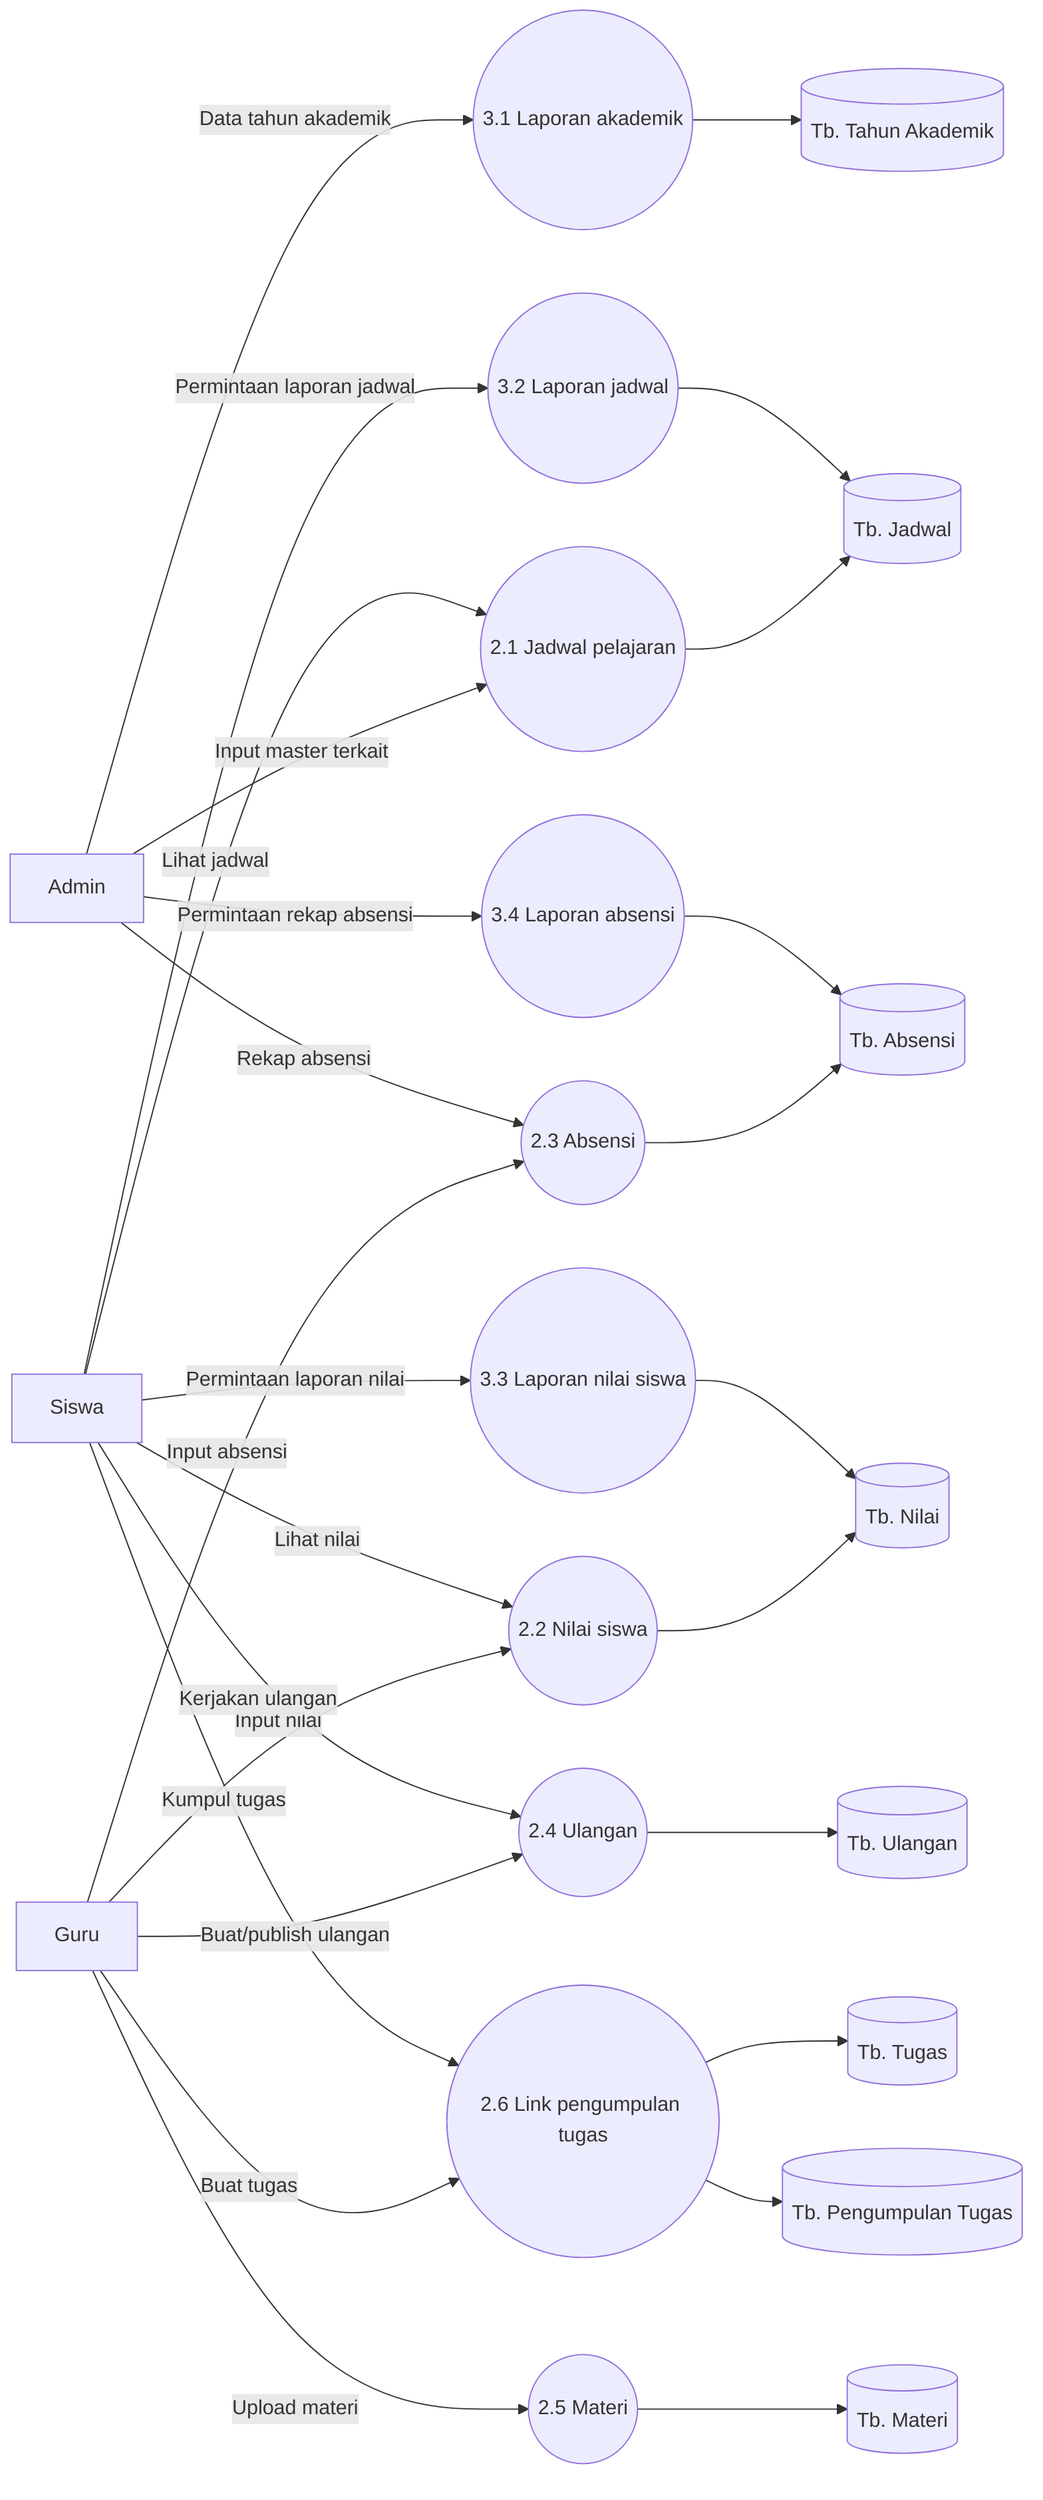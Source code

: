 flowchart LR
Admin[Admin]
Siswa[Siswa]
Guru[Guru]

P21((2.1 Jadwal pelajaran))
P22((2.2 Nilai siswa))
P23((2.3 Absensi))
P24((2.4 Ulangan))
P25((2.5 Materi))
P26((2.6 Link pengumpulan tugas))

P31((3.1 Laporan akademik))
P32((3.2 Laporan jadwal))
P33((3.3 Laporan nilai siswa))
P34((3.4 Laporan absensi))

DS_Jadwal[(Tb. Jadwal)]
DS_Nilai[(Tb. Nilai)]
DS_Absensi[(Tb. Absensi)]
DS_Ulangan[(Tb. Ulangan)]
DS_Materi[(Tb. Materi)]
DS_Tugas[(Tb. Tugas)]
DS_Pengumpulan[(Tb. Pengumpulan Tugas)]
DS_Tahun[(Tb. Tahun Akademik)]

%% Jadwal
Admin -- Input master terkait --> P21 --> DS_Jadwal
Siswa -- Lihat jadwal --> P21

%% Nilai
Guru -- Input nilai --> P22 --> DS_Nilai
Siswa -- Lihat nilai --> P22

%% Absensi
Guru -- Input absensi --> P23 --> DS_Absensi
Admin -- Rekap absensi --> P23

%% Ulangan
Guru -- Buat/publish ulangan --> P24 --> DS_Ulangan
Siswa -- Kerjakan ulangan --> P24

%% Materi & Tugas
Guru -- Upload materi --> P25 --> DS_Materi
Guru -- Buat tugas --> P26 --> DS_Tugas
Siswa -- Kumpul tugas --> P26 --> DS_Pengumpulan

%% Laporan
Admin -- Data tahun akademik --> P31 --> DS_Tahun
Siswa -- Permintaan laporan jadwal --> P32 --> DS_Jadwal
Siswa -- Permintaan laporan nilai --> P33 --> DS_Nilai
Admin -- Permintaan rekap absensi --> P34 --> DS_Absensi